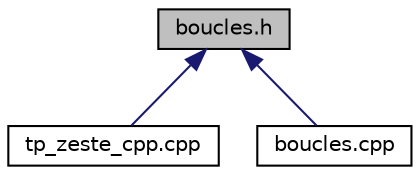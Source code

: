 digraph "boucles.h"
{
 // LATEX_PDF_SIZE
  edge [fontname="Helvetica",fontsize="10",labelfontname="Helvetica",labelfontsize="10"];
  node [fontname="Helvetica",fontsize="10",shape=record];
  Node1 [label="boucles.h",height=0.2,width=0.4,color="black", fillcolor="grey75", style="filled", fontcolor="black",tooltip=" "];
  Node1 -> Node2 [dir="back",color="midnightblue",fontsize="10",style="solid",fontname="Helvetica"];
  Node2 [label="tp_zeste_cpp.cpp",height=0.2,width=0.4,color="black", fillcolor="white", style="filled",URL="$tp__zeste__cpp_8cpp.html",tooltip="Implements the TP zeste C++ class."];
  Node1 -> Node3 [dir="back",color="midnightblue",fontsize="10",style="solid",fontname="Helvetica"];
  Node3 [label="boucles.cpp",height=0.2,width=0.4,color="black", fillcolor="white", style="filled",URL="$boucles_8cpp.html",tooltip="Des boucles."];
}
